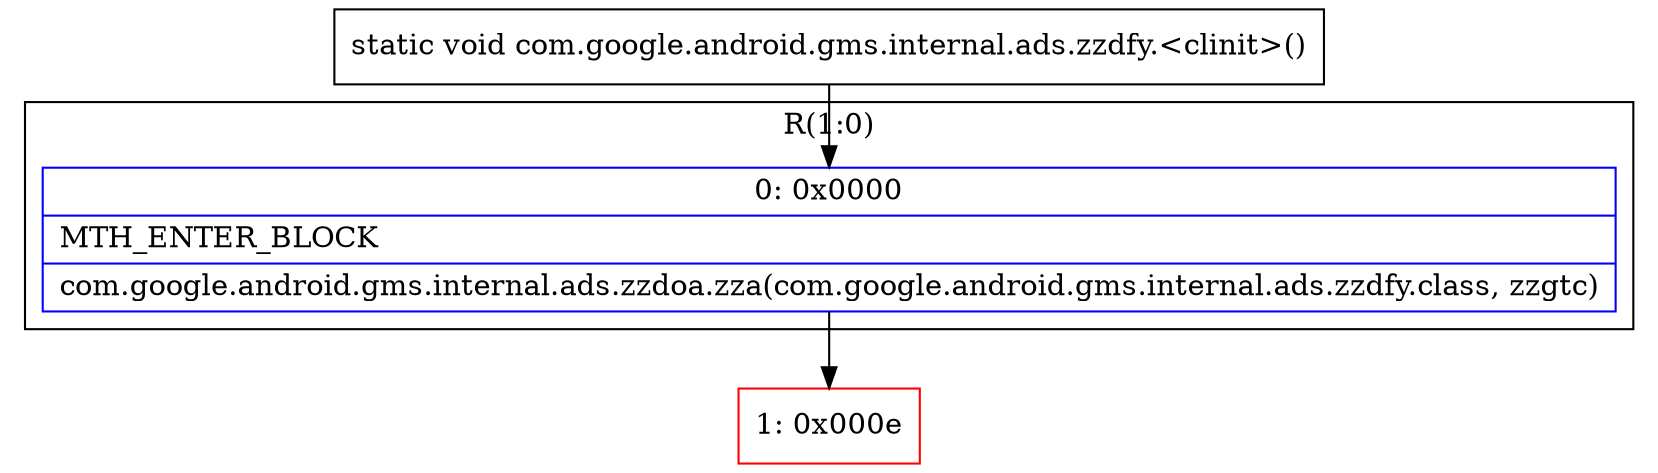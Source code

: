 digraph "CFG forcom.google.android.gms.internal.ads.zzdfy.\<clinit\>()V" {
subgraph cluster_Region_1792230230 {
label = "R(1:0)";
node [shape=record,color=blue];
Node_0 [shape=record,label="{0\:\ 0x0000|MTH_ENTER_BLOCK\l|com.google.android.gms.internal.ads.zzdoa.zza(com.google.android.gms.internal.ads.zzdfy.class, zzgtc)\l}"];
}
Node_1 [shape=record,color=red,label="{1\:\ 0x000e}"];
MethodNode[shape=record,label="{static void com.google.android.gms.internal.ads.zzdfy.\<clinit\>() }"];
MethodNode -> Node_0;
Node_0 -> Node_1;
}

